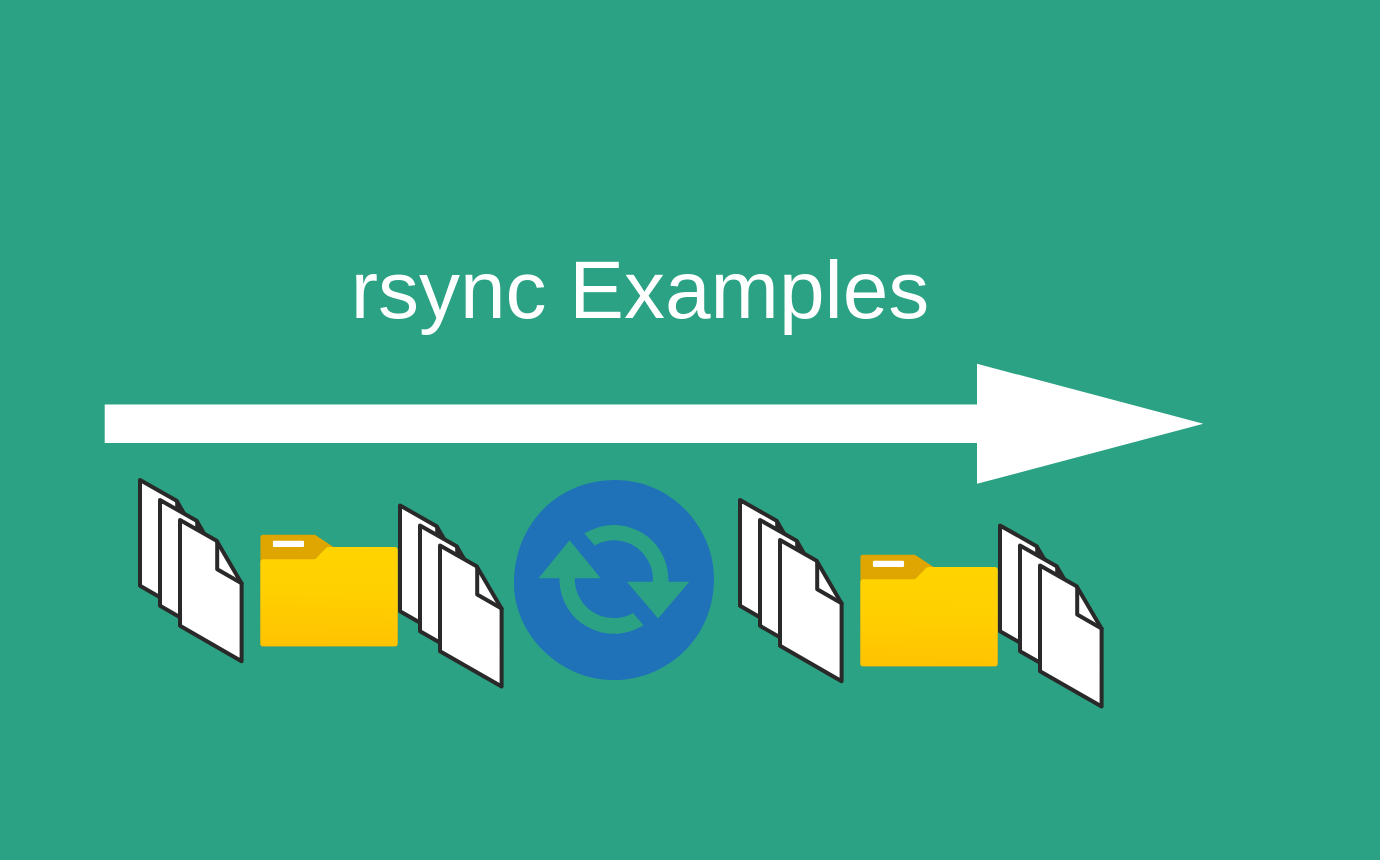 <mxfile>
    <diagram id="mNFGkS7w7EyEu26hPMA5" name="Page-1">
        <mxGraphModel dx="706" dy="680" grid="1" gridSize="10" guides="1" tooltips="1" connect="1" arrows="1" fold="1" page="1" pageScale="1" pageWidth="850" pageHeight="1100" math="0" shadow="0">
            <root>
                <mxCell id="0"/>
                <mxCell id="1" parent="0"/>
                <mxCell id="2" value="" style="whiteSpace=wrap;html=1;fillColor=#2BA283;strokeColor=none;fontColor=#ffffff;" vertex="1" parent="1">
                    <mxGeometry x="20" y="120" width="690" height="430" as="geometry"/>
                </mxCell>
                <mxCell id="3" value="&lt;font style=&quot;font-size: 41px;&quot; color=&quot;#ffffff&quot;&gt;rsync Examples&lt;/font&gt;" style="text;strokeColor=none;align=center;fillColor=none;html=1;verticalAlign=middle;whiteSpace=wrap;rounded=0;" vertex="1" parent="1">
                    <mxGeometry x="190" y="250" width="300" height="30" as="geometry"/>
                </mxCell>
                <mxCell id="5" value="" style="shape=singleArrow;direction=north;whiteSpace=wrap;html=1;fontSize=41;fontColor=#FFFFFF;fillColor=#FFFFFF;rotation=90;strokeColor=none;arrowWidth=0.322;arrowSize=0.206;" vertex="1" parent="1">
                    <mxGeometry x="317.01" y="57.23" width="60" height="549.3" as="geometry"/>
                </mxCell>
                <mxCell id="21" value="" style="group" vertex="1" connectable="0" parent="1">
                    <mxGeometry x="90" y="360" width="180.8" height="103.3" as="geometry"/>
                </mxCell>
                <mxCell id="7" value="" style="aspect=fixed;html=1;points=[];align=center;image;fontSize=12;image=img/lib/azure2/general/Folder_Blank.svg;fontColor=#FFFFFF;fillColor=#FFFFFF;" vertex="1" parent="21">
                    <mxGeometry x="60" y="27.3" width="69" height="56.0" as="geometry"/>
                </mxCell>
                <mxCell id="19" value="" style="group" vertex="1" connectable="0" parent="21">
                    <mxGeometry width="50.8" height="90.6" as="geometry"/>
                </mxCell>
                <mxCell id="13" value="" style="verticalLabelPosition=bottom;html=1;verticalAlign=top;strokeWidth=1;align=center;outlineConnect=0;dashed=0;outlineConnect=0;shape=mxgraph.aws3d.file;aspect=fixed;strokeColor=#292929;fontSize=41;fontColor=#FFFFFF;fillColor=#FFFFFF;" vertex="1" parent="19">
                    <mxGeometry width="30.8" height="70.6" as="geometry"/>
                </mxCell>
                <mxCell id="14" value="" style="verticalLabelPosition=bottom;html=1;verticalAlign=top;strokeWidth=1;align=center;outlineConnect=0;dashed=0;outlineConnect=0;shape=mxgraph.aws3d.file;aspect=fixed;strokeColor=#292929;fontSize=41;fontColor=#FFFFFF;fillColor=#FFFFFF;" vertex="1" parent="19">
                    <mxGeometry x="10" y="10" width="30.8" height="70.6" as="geometry"/>
                </mxCell>
                <mxCell id="15" value="" style="verticalLabelPosition=bottom;html=1;verticalAlign=top;strokeWidth=1;align=center;outlineConnect=0;dashed=0;outlineConnect=0;shape=mxgraph.aws3d.file;aspect=fixed;strokeColor=#292929;fontSize=41;fontColor=#FFFFFF;fillColor=#FFFFFF;" vertex="1" parent="19">
                    <mxGeometry x="20" y="20" width="30.8" height="70.6" as="geometry"/>
                </mxCell>
                <mxCell id="20" value="" style="group" vertex="1" connectable="0" parent="21">
                    <mxGeometry x="130" y="12.7" width="50.8" height="90.6" as="geometry"/>
                </mxCell>
                <mxCell id="16" value="" style="verticalLabelPosition=bottom;html=1;verticalAlign=top;strokeWidth=1;align=center;outlineConnect=0;dashed=0;outlineConnect=0;shape=mxgraph.aws3d.file;aspect=fixed;strokeColor=#292929;fontSize=41;fontColor=#FFFFFF;fillColor=#FFFFFF;" vertex="1" parent="20">
                    <mxGeometry width="30.8" height="70.6" as="geometry"/>
                </mxCell>
                <mxCell id="17" value="" style="verticalLabelPosition=bottom;html=1;verticalAlign=top;strokeWidth=1;align=center;outlineConnect=0;dashed=0;outlineConnect=0;shape=mxgraph.aws3d.file;aspect=fixed;strokeColor=#292929;fontSize=41;fontColor=#FFFFFF;fillColor=#FFFFFF;" vertex="1" parent="20">
                    <mxGeometry x="10" y="10" width="30.8" height="70.6" as="geometry"/>
                </mxCell>
                <mxCell id="18" value="" style="verticalLabelPosition=bottom;html=1;verticalAlign=top;strokeWidth=1;align=center;outlineConnect=0;dashed=0;outlineConnect=0;shape=mxgraph.aws3d.file;aspect=fixed;strokeColor=#292929;fontSize=41;fontColor=#FFFFFF;fillColor=#FFFFFF;" vertex="1" parent="20">
                    <mxGeometry x="20" y="20" width="30.8" height="70.6" as="geometry"/>
                </mxCell>
                <mxCell id="22" value="" style="group" vertex="1" connectable="0" parent="1">
                    <mxGeometry x="390" y="370" width="180.8" height="103.3" as="geometry"/>
                </mxCell>
                <mxCell id="23" value="" style="aspect=fixed;html=1;points=[];align=center;image;fontSize=12;image=img/lib/azure2/general/Folder_Blank.svg;fontColor=#FFFFFF;fillColor=#FFFFFF;" vertex="1" parent="22">
                    <mxGeometry x="60" y="27.3" width="69" height="56.0" as="geometry"/>
                </mxCell>
                <mxCell id="24" value="" style="group" vertex="1" connectable="0" parent="22">
                    <mxGeometry width="50.8" height="90.6" as="geometry"/>
                </mxCell>
                <mxCell id="25" value="" style="verticalLabelPosition=bottom;html=1;verticalAlign=top;strokeWidth=1;align=center;outlineConnect=0;dashed=0;outlineConnect=0;shape=mxgraph.aws3d.file;aspect=fixed;strokeColor=#292929;fontSize=41;fontColor=#FFFFFF;fillColor=#FFFFFF;" vertex="1" parent="24">
                    <mxGeometry width="30.8" height="70.6" as="geometry"/>
                </mxCell>
                <mxCell id="26" value="" style="verticalLabelPosition=bottom;html=1;verticalAlign=top;strokeWidth=1;align=center;outlineConnect=0;dashed=0;outlineConnect=0;shape=mxgraph.aws3d.file;aspect=fixed;strokeColor=#292929;fontSize=41;fontColor=#FFFFFF;fillColor=#FFFFFF;" vertex="1" parent="24">
                    <mxGeometry x="10" y="10" width="30.8" height="70.6" as="geometry"/>
                </mxCell>
                <mxCell id="27" value="" style="verticalLabelPosition=bottom;html=1;verticalAlign=top;strokeWidth=1;align=center;outlineConnect=0;dashed=0;outlineConnect=0;shape=mxgraph.aws3d.file;aspect=fixed;strokeColor=#292929;fontSize=41;fontColor=#FFFFFF;fillColor=#FFFFFF;" vertex="1" parent="24">
                    <mxGeometry x="20" y="20" width="30.8" height="70.6" as="geometry"/>
                </mxCell>
                <mxCell id="28" value="" style="group" vertex="1" connectable="0" parent="22">
                    <mxGeometry x="130" y="12.7" width="50.8" height="90.6" as="geometry"/>
                </mxCell>
                <mxCell id="29" value="" style="verticalLabelPosition=bottom;html=1;verticalAlign=top;strokeWidth=1;align=center;outlineConnect=0;dashed=0;outlineConnect=0;shape=mxgraph.aws3d.file;aspect=fixed;strokeColor=#292929;fontSize=41;fontColor=#FFFFFF;fillColor=#FFFFFF;" vertex="1" parent="28">
                    <mxGeometry width="30.8" height="70.6" as="geometry"/>
                </mxCell>
                <mxCell id="30" value="" style="verticalLabelPosition=bottom;html=1;verticalAlign=top;strokeWidth=1;align=center;outlineConnect=0;dashed=0;outlineConnect=0;shape=mxgraph.aws3d.file;aspect=fixed;strokeColor=#292929;fontSize=41;fontColor=#FFFFFF;fillColor=#FFFFFF;" vertex="1" parent="28">
                    <mxGeometry x="10" y="10" width="30.8" height="70.6" as="geometry"/>
                </mxCell>
                <mxCell id="31" value="" style="verticalLabelPosition=bottom;html=1;verticalAlign=top;strokeWidth=1;align=center;outlineConnect=0;dashed=0;outlineConnect=0;shape=mxgraph.aws3d.file;aspect=fixed;strokeColor=#292929;fontSize=41;fontColor=#FFFFFF;fillColor=#FFFFFF;" vertex="1" parent="28">
                    <mxGeometry x="20" y="20" width="30.8" height="70.6" as="geometry"/>
                </mxCell>
                <mxCell id="38" value="" style="sketch=0;pointerEvents=1;shadow=0;dashed=0;html=1;strokeColor=none;fillColor=#505050;labelPosition=center;verticalLabelPosition=bottom;verticalAlign=top;outlineConnect=0;align=center;shape=mxgraph.office.communications.exchange_active_sync;fillColor=#2072B8;fontSize=41;fontColor=#898CBB;" vertex="1" parent="1">
                    <mxGeometry x="277.01" y="360" width="100" height="100" as="geometry"/>
                </mxCell>
            </root>
        </mxGraphModel>
    </diagram>
</mxfile>